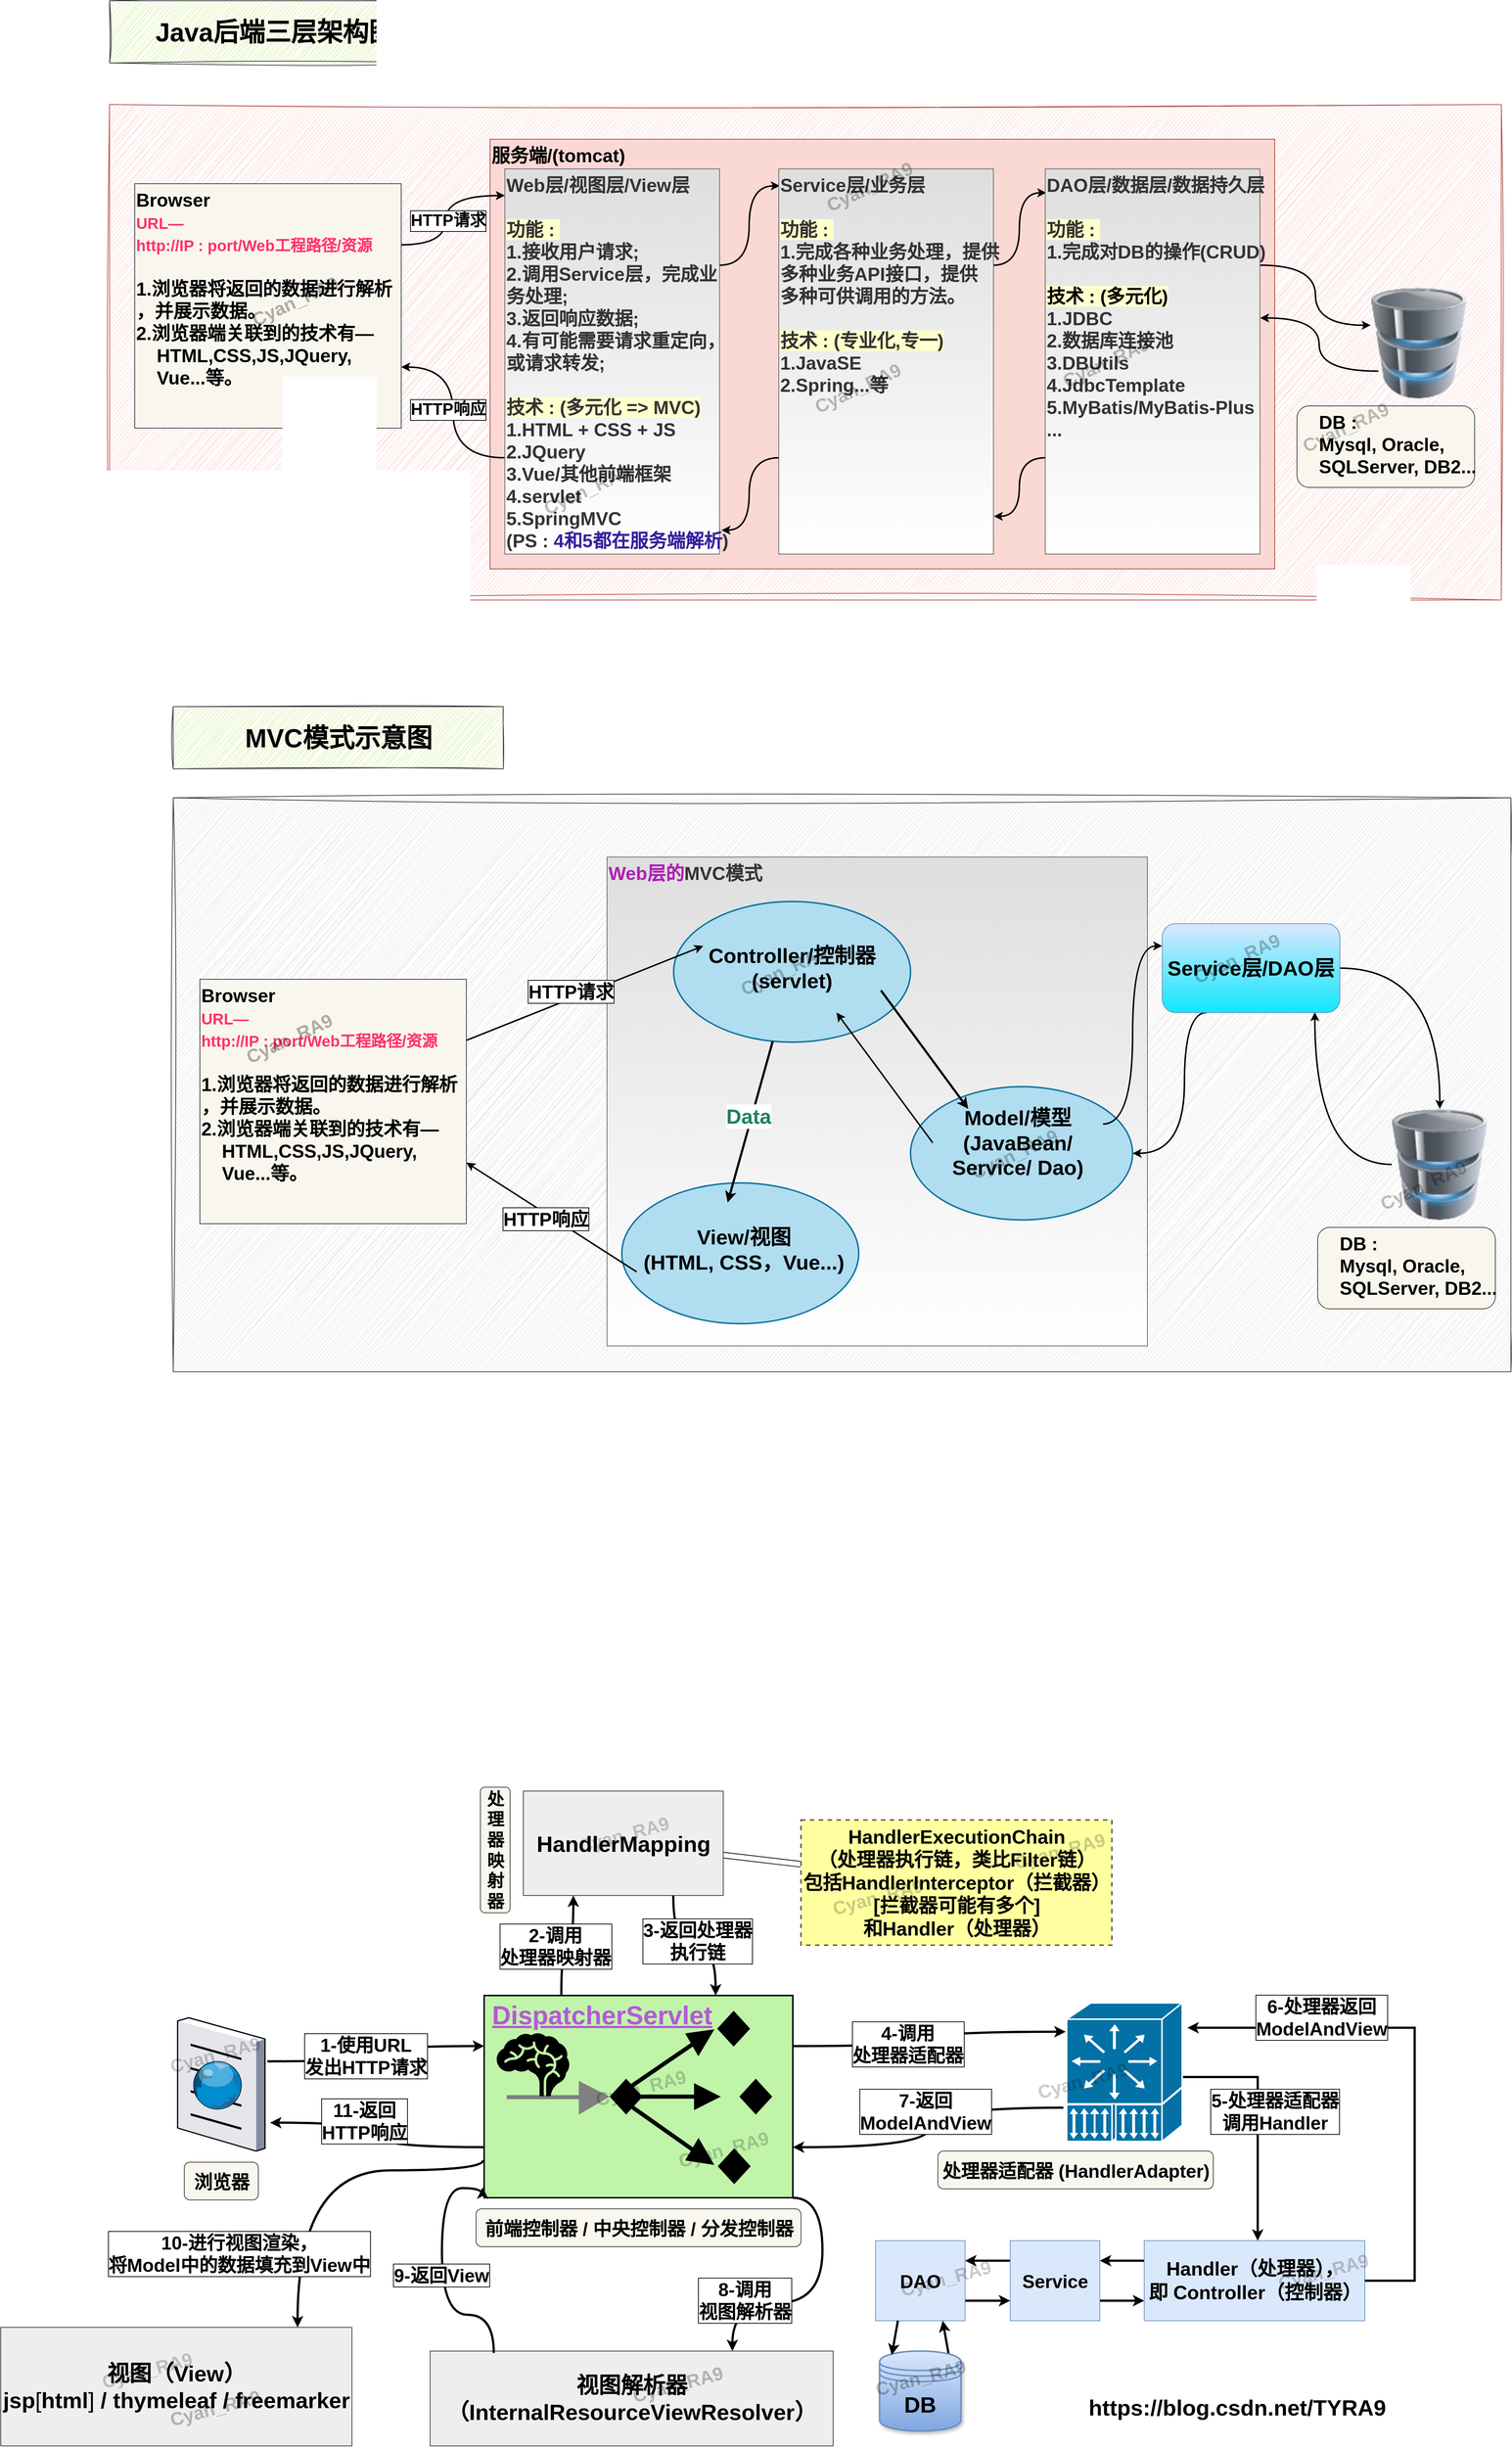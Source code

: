 <mxfile version="28.2.0">
  <diagram name="第 1 页" id="-SzqAPXL_7oRkjiwEb7A">
    <mxGraphModel dx="1966" dy="886" grid="0" gridSize="10" guides="1" tooltips="1" connect="1" arrows="1" fold="1" page="0" pageScale="1" pageWidth="827" pageHeight="1169" math="0" shadow="0">
      <root>
        <mxCell id="0" />
        <mxCell id="1" parent="0" />
        <mxCell id="-EdbTj7FJCB_akA6n4Iw-96" value="" style="text;html=1;fontSize=25;fontStyle=1;verticalAlign=top;align=left;rounded=0;fillColor=#DFDFDF;strokeColor=#36393d;shadow=0;sketch=1;curveFitting=1;jiggle=2;gradientColor=none;" parent="1" vertex="1">
          <mxGeometry x="382" y="1209" width="1807" height="775" as="geometry" />
        </mxCell>
        <mxCell id="-EdbTj7FJCB_akA6n4Iw-89" value="" style="text;html=1;fontSize=25;fontStyle=1;verticalAlign=top;align=left;rounded=0;fillColor=#f8cecc;strokeColor=#b85450;sketch=1;curveFitting=1;jiggle=2;shadow=0;" parent="1" vertex="1">
          <mxGeometry x="296" y="273" width="1880" height="669" as="geometry" />
        </mxCell>
        <mxCell id="-EdbTj7FJCB_akA6n4Iw-1" value="Browser&lt;br style=&quot;font-size: 25px&quot;&gt;&lt;font style=&quot;font-size: 21px&quot;&gt;&lt;font style=&quot;font-size: 21px&quot; color=&quot;#ff306e&quot;&gt;URL—&lt;br&gt;http://IP : port/Web工程路径/资源&lt;/font&gt;&lt;br&gt;&lt;/font&gt;&lt;br style=&quot;font-size: 25px&quot;&gt;1.浏览器将返回的数据进行解析&lt;br style=&quot;font-size: 25px&quot;&gt;，并展示数据。&lt;br style=&quot;font-size: 25px&quot;&gt;2.浏览器端关联到的技术有—&lt;br style=&quot;font-size: 25px&quot;&gt;&amp;nbsp; &amp;nbsp; HTML,CSS,JS,JQuery,&lt;br style=&quot;font-size: 25px&quot;&gt;&amp;nbsp; &amp;nbsp; Vue...等。" style="text;html=1;fontSize=25;fontStyle=1;verticalAlign=top;align=left;rounded=0;fillColor=#f9f7ed;strokeColor=#36393d;" parent="1" vertex="1">
          <mxGeometry x="330" y="380" width="360" height="330" as="geometry" />
        </mxCell>
        <mxCell id="-EdbTj7FJCB_akA6n4Iw-2" value="服务端/(tomcat)&lt;br style=&quot;font-size: 25px;&quot;&gt;&lt;br style=&quot;font-size: 25px;&quot;&gt;" style="text;html=1;fontSize=25;fontStyle=1;verticalAlign=top;align=left;rounded=0;fillColor=#fad9d5;strokeColor=#ae4132;" parent="1" vertex="1">
          <mxGeometry x="810" y="320" width="1060" height="580" as="geometry" />
        </mxCell>
        <mxCell id="-EdbTj7FJCB_akA6n4Iw-3" style="edgeStyle=orthogonalEdgeStyle;curved=1;rounded=0;orthogonalLoop=1;jettySize=auto;html=1;exitX=0;exitY=0.75;exitDx=0;exitDy=0;entryX=1;entryY=0.75;entryDx=0;entryDy=0;fontSize=25;fontStyle=1;align=left;strokeWidth=2;" parent="1" source="-EdbTj7FJCB_akA6n4Iw-6" target="-EdbTj7FJCB_akA6n4Iw-1" edge="1">
          <mxGeometry relative="1" as="geometry" />
        </mxCell>
        <mxCell id="-EdbTj7FJCB_akA6n4Iw-4" value="HTTP响应" style="edgeLabel;html=1;align=left;verticalAlign=middle;resizable=0;points=[];fontSize=22;labelBorderColor=#000000;fontStyle=1" parent="-EdbTj7FJCB_akA6n4Iw-3" vertex="1" connectable="0">
          <mxGeometry x="0.265" y="8" relative="1" as="geometry">
            <mxPoint x="-52" y="30.29" as="offset" />
          </mxGeometry>
        </mxCell>
        <mxCell id="-EdbTj7FJCB_akA6n4Iw-5" style="edgeStyle=orthogonalEdgeStyle;curved=1;rounded=0;orthogonalLoop=1;jettySize=auto;html=1;exitX=1;exitY=0.25;exitDx=0;exitDy=0;entryX=0.005;entryY=0.044;entryDx=0;entryDy=0;entryPerimeter=0;fontSize=25;fontStyle=1;align=left;strokeWidth=2;" parent="1" source="-EdbTj7FJCB_akA6n4Iw-6" target="-EdbTj7FJCB_akA6n4Iw-9" edge="1">
          <mxGeometry relative="1" as="geometry" />
        </mxCell>
        <mxCell id="-EdbTj7FJCB_akA6n4Iw-6" value="Web层/视图层/View层&lt;br style=&quot;font-size: 25px&quot;&gt;&lt;br style=&quot;font-size: 25px&quot;&gt;&lt;span style=&quot;background-color: rgb(255 , 255 , 204) ; font-size: 25px&quot;&gt;功能 :&amp;nbsp;&lt;/span&gt;&lt;br style=&quot;font-size: 25px&quot;&gt;1.接收用户请求;&lt;br style=&quot;font-size: 25px&quot;&gt;2.调用Service层，完成业&lt;br style=&quot;font-size: 25px&quot;&gt;务处理;&lt;br style=&quot;font-size: 25px&quot;&gt;3.返回响应数据;&lt;br style=&quot;font-size: 25px&quot;&gt;4.有可能需要请求重定向，&lt;br style=&quot;font-size: 25px&quot;&gt;或请求转发;&lt;br style=&quot;font-size: 25px&quot;&gt;&lt;br style=&quot;font-size: 25px&quot;&gt;&lt;span style=&quot;background-color: rgb(255 , 255 , 204) ; font-size: 25px&quot;&gt;技术 : (多元化 =&amp;gt; MVC)&lt;/span&gt;&lt;br style=&quot;font-size: 25px&quot;&gt;1.HTML + CSS + JS&lt;br style=&quot;font-size: 25px&quot;&gt;2.JQuery&lt;br style=&quot;font-size: 25px&quot;&gt;3.Vue/其他前端框架&lt;br style=&quot;font-size: 25px&quot;&gt;4.servlet&lt;br style=&quot;font-size: 25px&quot;&gt;5.SpringMVC&lt;br style=&quot;font-size: 25px&quot;&gt;&lt;font style=&quot;font-size: 25px&quot;&gt;(PS : &lt;font color=&quot;#35219c&quot; style=&quot;font-size: 25px&quot;&gt;4和5都在服务端解析&lt;/font&gt;)&lt;/font&gt;" style="text;html=1;fontSize=25;fontStyle=1;verticalAlign=top;align=left;rounded=0;strokeColor=#666666;fontColor=#333333;fillColor=#DEDEDE;gradientColor=#FFFFFF;" parent="1" vertex="1">
          <mxGeometry x="830" y="360" width="290" height="520" as="geometry" />
        </mxCell>
        <mxCell id="-EdbTj7FJCB_akA6n4Iw-7" style="edgeStyle=orthogonalEdgeStyle;curved=1;rounded=0;orthogonalLoop=1;jettySize=auto;html=1;exitX=0;exitY=0.75;exitDx=0;exitDy=0;entryX=1.009;entryY=0.938;entryDx=0;entryDy=0;entryPerimeter=0;fontSize=25;fontStyle=1;align=left;strokeWidth=2;" parent="1" source="-EdbTj7FJCB_akA6n4Iw-9" target="-EdbTj7FJCB_akA6n4Iw-6" edge="1">
          <mxGeometry relative="1" as="geometry" />
        </mxCell>
        <mxCell id="-EdbTj7FJCB_akA6n4Iw-8" style="edgeStyle=orthogonalEdgeStyle;curved=1;rounded=0;orthogonalLoop=1;jettySize=auto;html=1;exitX=1;exitY=0.25;exitDx=0;exitDy=0;entryX=0.005;entryY=0.062;entryDx=0;entryDy=0;entryPerimeter=0;fontSize=25;fontStyle=1;align=left;strokeWidth=2;" parent="1" source="-EdbTj7FJCB_akA6n4Iw-9" target="-EdbTj7FJCB_akA6n4Iw-12" edge="1">
          <mxGeometry relative="1" as="geometry" />
        </mxCell>
        <mxCell id="-EdbTj7FJCB_akA6n4Iw-9" value="Service层/业务层&lt;br style=&quot;font-size: 25px;&quot;&gt;&lt;br style=&quot;font-size: 25px;&quot;&gt;&lt;span style=&quot;background-color: rgb(255, 255, 204); font-size: 25px;&quot;&gt;功能 :&amp;nbsp;&lt;/span&gt;&lt;br style=&quot;font-size: 25px;&quot;&gt;1.完成各种业务处理，提供&lt;br style=&quot;font-size: 25px;&quot;&gt;多种业务API接口，提供&lt;br style=&quot;font-size: 25px;&quot;&gt;多种可供调用的方法。&lt;br style=&quot;font-size: 25px;&quot;&gt;&lt;br style=&quot;font-size: 25px;&quot;&gt;&lt;span style=&quot;background-color: rgb(255, 255, 204); font-size: 25px;&quot;&gt;技术 : (专业化,专一)&lt;/span&gt;&lt;br style=&quot;font-size: 25px;&quot;&gt;1.JavaSE&lt;br style=&quot;font-size: 25px;&quot;&gt;2.Spring...等" style="text;html=1;fontSize=25;fontStyle=1;verticalAlign=top;align=left;rounded=0;strokeColor=#666666;fontColor=#333333;fillColor=#DEDEDE;gradientColor=#FFFFFF;" parent="1" vertex="1">
          <mxGeometry x="1200" y="360" width="290" height="520" as="geometry" />
        </mxCell>
        <mxCell id="-EdbTj7FJCB_akA6n4Iw-10" style="edgeStyle=orthogonalEdgeStyle;curved=1;rounded=0;orthogonalLoop=1;jettySize=auto;html=1;exitX=0;exitY=0.75;exitDx=0;exitDy=0;entryX=1.002;entryY=0.902;entryDx=0;entryDy=0;entryPerimeter=0;fontSize=25;fontStyle=1;align=left;strokeWidth=2;" parent="1" source="-EdbTj7FJCB_akA6n4Iw-12" target="-EdbTj7FJCB_akA6n4Iw-9" edge="1">
          <mxGeometry relative="1" as="geometry" />
        </mxCell>
        <mxCell id="-EdbTj7FJCB_akA6n4Iw-11" style="edgeStyle=orthogonalEdgeStyle;curved=1;rounded=0;orthogonalLoop=1;jettySize=auto;html=1;exitX=1;exitY=0.25;exitDx=0;exitDy=0;entryX=-0.003;entryY=0.341;entryDx=0;entryDy=0;entryPerimeter=0;fontSize=25;fontStyle=1;align=left;strokeWidth=2;" parent="1" source="-EdbTj7FJCB_akA6n4Iw-12" target="-EdbTj7FJCB_akA6n4Iw-16" edge="1">
          <mxGeometry relative="1" as="geometry" />
        </mxCell>
        <mxCell id="-EdbTj7FJCB_akA6n4Iw-12" value="DAO层/数据层/数据持久层&lt;br style=&quot;font-size: 25px;&quot;&gt;&lt;br style=&quot;font-size: 25px;&quot;&gt;&lt;span style=&quot;background-color: rgb(255, 255, 204); font-size: 25px;&quot;&gt;功能 :&amp;nbsp;&lt;/span&gt;&lt;br style=&quot;font-size: 25px;&quot;&gt;1.完成对DB的操作(CRUD)&lt;br style=&quot;font-size: 25px;&quot;&gt;&lt;br style=&quot;font-size: 25px;&quot;&gt;&lt;font color=&quot;#000000&quot; style=&quot;background-color: rgb(255, 255, 204); font-size: 25px;&quot;&gt;技术 : (多元化)&lt;/font&gt;&lt;br style=&quot;font-size: 25px;&quot;&gt;1.JDBC&lt;br style=&quot;font-size: 25px;&quot;&gt;2.数据库连接池&lt;br style=&quot;font-size: 25px;&quot;&gt;3.DBUtils&lt;br style=&quot;font-size: 25px;&quot;&gt;4.JdbcTemplate&lt;br style=&quot;font-size: 25px;&quot;&gt;5.MyBatis/MyBatis-Plus&lt;br style=&quot;font-size: 25px;&quot;&gt;..." style="text;html=1;fontSize=25;fontStyle=1;verticalAlign=top;align=left;rounded=0;strokeColor=#666666;fontColor=#333333;fillColor=#DEDEDE;gradientColor=#FFFFFF;" parent="1" vertex="1">
          <mxGeometry x="1560" y="360" width="290" height="520" as="geometry" />
        </mxCell>
        <mxCell id="-EdbTj7FJCB_akA6n4Iw-13" style="edgeStyle=orthogonalEdgeStyle;rounded=0;orthogonalLoop=1;jettySize=auto;html=1;exitX=1;exitY=0.25;exitDx=0;exitDy=0;curved=1;fontSize=25;fontStyle=1;align=left;strokeWidth=2;" parent="1" source="-EdbTj7FJCB_akA6n4Iw-1" target="-EdbTj7FJCB_akA6n4Iw-6" edge="1">
          <mxGeometry relative="1" as="geometry">
            <Array as="points">
              <mxPoint x="750" y="462" />
              <mxPoint x="750" y="396" />
            </Array>
          </mxGeometry>
        </mxCell>
        <mxCell id="-EdbTj7FJCB_akA6n4Iw-14" value="&lt;span style=&quot;font-size: 22px;&quot;&gt;&lt;font style=&quot;font-size: 22px;&quot;&gt;HTTP请求&lt;/font&gt;&lt;/span&gt;" style="edgeLabel;html=1;align=left;verticalAlign=middle;resizable=0;points=[];labelBorderColor=#000000;fontSize=22;fontStyle=1" parent="-EdbTj7FJCB_akA6n4Iw-13" vertex="1" connectable="0">
          <mxGeometry x="0.065" y="-2" relative="1" as="geometry">
            <mxPoint x="-52" y="17.43" as="offset" />
          </mxGeometry>
        </mxCell>
        <mxCell id="-EdbTj7FJCB_akA6n4Iw-15" style="edgeStyle=orthogonalEdgeStyle;curved=1;rounded=0;orthogonalLoop=1;jettySize=auto;html=1;entryX=1.001;entryY=0.387;entryDx=0;entryDy=0;entryPerimeter=0;fontSize=25;fontStyle=1;align=left;strokeWidth=2;" parent="1" target="-EdbTj7FJCB_akA6n4Iw-12" edge="1">
          <mxGeometry relative="1" as="geometry">
            <mxPoint x="2010" y="633" as="sourcePoint" />
          </mxGeometry>
        </mxCell>
        <mxCell id="-EdbTj7FJCB_akA6n4Iw-16" value="" style="image;html=1;image=img/lib/clip_art/computers/Database_128x128.png;rounded=0;fillColor=#DEDEDE;gradientColor=#FFFFFF;fontSize=25;align=left;fontStyle=1" parent="1" vertex="1">
          <mxGeometry x="2000" y="520" width="130" height="150" as="geometry" />
        </mxCell>
        <mxCell id="-EdbTj7FJCB_akA6n4Iw-17" value="&amp;nbsp; &amp;nbsp; DB :&amp;nbsp;&lt;br style=&quot;font-size: 25px;&quot;&gt;&amp;nbsp; &amp;nbsp; Mysql, Oracle,&amp;nbsp;&lt;br style=&quot;font-size: 25px;&quot;&gt;&amp;nbsp; &amp;nbsp; SQLServer, DB2..." style="text;html=1;fontSize=25;fontStyle=1;verticalAlign=top;align=left;rounded=1;fillColor=#f9f7ed;strokeColor=#36393d;" parent="1" vertex="1">
          <mxGeometry x="1900" y="680" width="240" height="110" as="geometry" />
        </mxCell>
        <mxCell id="-EdbTj7FJCB_akA6n4Iw-55" value="Browser&lt;br style=&quot;font-size: 25px&quot;&gt;&lt;font style=&quot;font-size: 21px&quot;&gt;&lt;font style=&quot;font-size: 21px&quot; color=&quot;#ff306e&quot;&gt;URL—&lt;br&gt;http://IP : port/Web工程路径/资源&lt;/font&gt;&lt;br&gt;&lt;/font&gt;&lt;br style=&quot;font-size: 25px&quot;&gt;1.浏览器将返回的数据进行解析&lt;br style=&quot;font-size: 25px&quot;&gt;，并展示数据。&lt;br style=&quot;font-size: 25px&quot;&gt;2.浏览器端关联到的技术有—&lt;br style=&quot;font-size: 25px&quot;&gt;&amp;nbsp; &amp;nbsp; HTML,CSS,JS,JQuery,&lt;br style=&quot;font-size: 25px&quot;&gt;&amp;nbsp; &amp;nbsp; Vue...等。" style="text;html=1;fontSize=25;fontStyle=1;verticalAlign=top;align=left;rounded=0;fillColor=#f9f7ed;strokeColor=#36393d;" parent="1" vertex="1">
          <mxGeometry x="418" y="1454" width="360" height="330" as="geometry" />
        </mxCell>
        <mxCell id="-EdbTj7FJCB_akA6n4Iw-56" value="&lt;font color=&quot;#ae1eb3&quot;&gt;Web层的&lt;/font&gt;MVC模式" style="text;html=1;fontSize=25;fontStyle=1;verticalAlign=top;align=left;rounded=0;strokeColor=#666666;fontColor=#333333;fillColor=#DEDEDE;gradientColor=#FFFFFF;" parent="1" vertex="1">
          <mxGeometry x="968" y="1289" width="730" height="660" as="geometry" />
        </mxCell>
        <mxCell id="-EdbTj7FJCB_akA6n4Iw-57" style="edgeStyle=orthogonalEdgeStyle;curved=1;rounded=0;orthogonalLoop=1;jettySize=auto;html=1;exitX=0;exitY=0.5;exitDx=0;exitDy=0;entryX=0.859;entryY=0.995;entryDx=0;entryDy=0;strokeWidth=2;fontSize=28;align=left;entryPerimeter=0;" parent="1" source="-EdbTj7FJCB_akA6n4Iw-58" target="-EdbTj7FJCB_akA6n4Iw-70" edge="1">
          <mxGeometry relative="1" as="geometry">
            <mxPoint x="1930.5" y="1509" as="targetPoint" />
          </mxGeometry>
        </mxCell>
        <mxCell id="-EdbTj7FJCB_akA6n4Iw-58" value="" style="image;html=1;image=img/lib/clip_art/computers/Database_128x128.png;rounded=0;fillColor=#DEDEDE;gradientColor=#FFFFFF;fontSize=25;align=left;fontStyle=1" parent="1" vertex="1">
          <mxGeometry x="2028" y="1629" width="130" height="150" as="geometry" />
        </mxCell>
        <mxCell id="-EdbTj7FJCB_akA6n4Iw-59" value="&amp;nbsp; &amp;nbsp; DB :&amp;nbsp;&lt;br style=&quot;font-size: 25px;&quot;&gt;&amp;nbsp; &amp;nbsp; Mysql, Oracle,&amp;nbsp;&lt;br style=&quot;font-size: 25px;&quot;&gt;&amp;nbsp; &amp;nbsp; SQLServer, DB2..." style="text;html=1;fontSize=25;fontStyle=1;verticalAlign=top;align=left;rounded=1;fillColor=#f9f7ed;strokeColor=#36393d;" parent="1" vertex="1">
          <mxGeometry x="1928" y="1789" width="240" height="110" as="geometry" />
        </mxCell>
        <mxCell id="-EdbTj7FJCB_akA6n4Iw-60" value="" style="group" parent="1" vertex="1" connectable="0">
          <mxGeometry x="1058" y="1349" width="320" height="190" as="geometry" />
        </mxCell>
        <mxCell id="-EdbTj7FJCB_akA6n4Iw-61" value="" style="ellipse;whiteSpace=wrap;html=1;rounded=1;strokeWidth=2;fillColor=#b1ddf0;fontSize=22;align=left;strokeColor=#10739e;" parent="-EdbTj7FJCB_akA6n4Iw-60" vertex="1">
          <mxGeometry width="320" height="190" as="geometry" />
        </mxCell>
        <mxCell id="-EdbTj7FJCB_akA6n4Iw-62" value="Controller/控制器(servlet)" style="text;strokeColor=none;fillColor=none;html=1;fontSize=28;fontStyle=1;verticalAlign=middle;align=center;rounded=1;whiteSpace=wrap;" parent="-EdbTj7FJCB_akA6n4Iw-60" vertex="1">
          <mxGeometry x="40" y="30" width="240" height="120" as="geometry" />
        </mxCell>
        <mxCell id="-EdbTj7FJCB_akA6n4Iw-90" value="Cyan_RA9" style="text;strokeColor=none;fillColor=none;html=1;fontSize=25;fontStyle=1;verticalAlign=middle;align=center;textOpacity=25;rotation=-25;" parent="-EdbTj7FJCB_akA6n4Iw-60" vertex="1">
          <mxGeometry x="74.996" y="71.999" width="147" height="40" as="geometry" />
        </mxCell>
        <mxCell id="-EdbTj7FJCB_akA6n4Iw-63" value="" style="group" parent="1" vertex="1" connectable="0">
          <mxGeometry x="1378" y="1599" width="320" height="220" as="geometry" />
        </mxCell>
        <mxCell id="-EdbTj7FJCB_akA6n4Iw-64" value="" style="ellipse;whiteSpace=wrap;html=1;rounded=1;strokeWidth=2;fillColor=#b1ddf0;fontSize=22;align=left;strokeColor=#10739e;" parent="-EdbTj7FJCB_akA6n4Iw-63" vertex="1">
          <mxGeometry width="300" height="180" as="geometry" />
        </mxCell>
        <mxCell id="-EdbTj7FJCB_akA6n4Iw-65" value="Model/模型&lt;br&gt;(JavaBean&lt;span style=&quot;background-color: transparent; color: light-dark(rgb(0, 0, 0), rgb(255, 255, 255));&quot;&gt;/&lt;/span&gt;&lt;div&gt;&lt;span style=&quot;background-color: transparent; color: light-dark(rgb(0, 0, 0), rgb(255, 255, 255));&quot;&gt;Service/ Dao)&lt;/span&gt;&lt;/div&gt;" style="text;strokeColor=none;fillColor=none;html=1;fontSize=28;fontStyle=1;verticalAlign=middle;align=center;rounded=1;whiteSpace=wrap;" parent="-EdbTj7FJCB_akA6n4Iw-63" vertex="1">
          <mxGeometry x="30" y="25.26" width="230" height="101.05" as="geometry" />
        </mxCell>
        <mxCell id="-EdbTj7FJCB_akA6n4Iw-91" value="Cyan_RA9" style="text;strokeColor=none;fillColor=none;html=1;fontSize=25;fontStyle=1;verticalAlign=middle;align=center;textOpacity=25;rotation=-25;" parent="-EdbTj7FJCB_akA6n4Iw-63" vertex="1">
          <mxGeometry x="66.996" y="69.999" width="147" height="40" as="geometry" />
        </mxCell>
        <mxCell id="-EdbTj7FJCB_akA6n4Iw-66" style="rounded=0;orthogonalLoop=1;jettySize=auto;html=1;exitX=1;exitY=0.75;exitDx=0;exitDy=0;entryX=0.208;entryY=0.047;entryDx=0;entryDy=0;entryPerimeter=0;strokeWidth=3;fontSize=28;align=left;" parent="1" source="-EdbTj7FJCB_akA6n4Iw-62" target="-EdbTj7FJCB_akA6n4Iw-65" edge="1">
          <mxGeometry relative="1" as="geometry" />
        </mxCell>
        <mxCell id="-EdbTj7FJCB_akA6n4Iw-67" style="rounded=0;orthogonalLoop=1;jettySize=auto;html=1;exitX=0;exitY=0.5;exitDx=0;exitDy=0;entryX=0.75;entryY=1;entryDx=0;entryDy=0;strokeWidth=2;fontSize=28;align=left;" parent="1" source="-EdbTj7FJCB_akA6n4Iw-65" target="-EdbTj7FJCB_akA6n4Iw-62" edge="1">
          <mxGeometry relative="1" as="geometry" />
        </mxCell>
        <mxCell id="-EdbTj7FJCB_akA6n4Iw-68" style="edgeStyle=orthogonalEdgeStyle;curved=1;rounded=0;orthogonalLoop=1;jettySize=auto;html=1;entryX=0.5;entryY=0;entryDx=0;entryDy=0;strokeWidth=2;fontSize=28;align=left;" parent="1" source="-EdbTj7FJCB_akA6n4Iw-70" target="-EdbTj7FJCB_akA6n4Iw-58" edge="1">
          <mxGeometry relative="1" as="geometry">
            <mxPoint x="1988" y="1474" as="sourcePoint" />
          </mxGeometry>
        </mxCell>
        <mxCell id="-EdbTj7FJCB_akA6n4Iw-69" style="edgeStyle=orthogonalEdgeStyle;curved=1;rounded=0;orthogonalLoop=1;jettySize=auto;html=1;exitX=0.25;exitY=1;exitDx=0;exitDy=0;entryX=1;entryY=0.5;entryDx=0;entryDy=0;strokeWidth=2;fontSize=28;align=left;" parent="1" source="-EdbTj7FJCB_akA6n4Iw-70" target="-EdbTj7FJCB_akA6n4Iw-64" edge="1">
          <mxGeometry relative="1" as="geometry">
            <Array as="points">
              <mxPoint x="1748" y="1499" />
              <mxPoint x="1748" y="1689" />
            </Array>
          </mxGeometry>
        </mxCell>
        <mxCell id="-EdbTj7FJCB_akA6n4Iw-70" value="Service层/DAO层" style="text;strokeColor=#6c8ebf;fillColor=#dae8fc;html=1;fontSize=28;fontStyle=1;verticalAlign=middle;align=center;rounded=1;whiteSpace=wrap;gradientColor=#0FE7FF;" parent="1" vertex="1">
          <mxGeometry x="1718" y="1379" width="240" height="120" as="geometry" />
        </mxCell>
        <mxCell id="-EdbTj7FJCB_akA6n4Iw-71" style="edgeStyle=orthogonalEdgeStyle;curved=1;rounded=0;orthogonalLoop=1;jettySize=auto;html=1;exitX=1;exitY=0.25;exitDx=0;exitDy=0;entryX=0;entryY=0.25;entryDx=0;entryDy=0;strokeWidth=2;fontSize=28;align=left;" parent="1" source="-EdbTj7FJCB_akA6n4Iw-65" target="-EdbTj7FJCB_akA6n4Iw-70" edge="1">
          <mxGeometry relative="1" as="geometry" />
        </mxCell>
        <mxCell id="-EdbTj7FJCB_akA6n4Iw-72" style="rounded=0;orthogonalLoop=1;jettySize=auto;html=1;exitX=1;exitY=0.25;exitDx=0;exitDy=0;fontSize=25;fontStyle=1;align=left;strokeWidth=2;entryX=0;entryY=0.25;entryDx=0;entryDy=0;" parent="1" source="-EdbTj7FJCB_akA6n4Iw-55" target="-EdbTj7FJCB_akA6n4Iw-62" edge="1">
          <mxGeometry relative="1" as="geometry">
            <mxPoint x="978" y="1519" as="targetPoint" />
          </mxGeometry>
        </mxCell>
        <mxCell id="-EdbTj7FJCB_akA6n4Iw-73" value="&lt;span style=&quot;font-size: 25px;&quot;&gt;&lt;font style=&quot;font-size: 25px;&quot;&gt;HTTP请求&lt;/font&gt;&lt;/span&gt;" style="edgeLabel;html=1;align=left;verticalAlign=middle;resizable=0;points=[];labelBorderColor=#000000;fontSize=25;fontStyle=1" parent="-EdbTj7FJCB_akA6n4Iw-72" vertex="1" connectable="0">
          <mxGeometry x="0.065" y="-2" relative="1" as="geometry">
            <mxPoint x="-90.61" y="-0.53" as="offset" />
          </mxGeometry>
        </mxCell>
        <mxCell id="-EdbTj7FJCB_akA6n4Iw-74" value="" style="group" parent="1" vertex="1" connectable="0">
          <mxGeometry x="988" y="1729" width="320" height="190" as="geometry" />
        </mxCell>
        <mxCell id="-EdbTj7FJCB_akA6n4Iw-75" value="" style="ellipse;whiteSpace=wrap;html=1;rounded=1;strokeWidth=2;fillColor=#b1ddf0;fontSize=22;align=left;strokeColor=#10739e;" parent="-EdbTj7FJCB_akA6n4Iw-74" vertex="1">
          <mxGeometry width="320" height="190" as="geometry" />
        </mxCell>
        <mxCell id="-EdbTj7FJCB_akA6n4Iw-76" value="View/视图&lt;br&gt;(HTML, CSS，Vue...)" style="text;strokeColor=none;fillColor=none;html=1;fontSize=28;fontStyle=1;verticalAlign=middle;align=center;rounded=1;whiteSpace=wrap;" parent="-EdbTj7FJCB_akA6n4Iw-74" vertex="1">
          <mxGeometry x="20" y="30" width="290" height="120" as="geometry" />
        </mxCell>
        <mxCell id="-EdbTj7FJCB_akA6n4Iw-77" style="rounded=0;orthogonalLoop=1;jettySize=auto;html=1;entryX=0.424;entryY=-0.029;entryDx=0;entryDy=0;entryPerimeter=0;strokeWidth=3;fontSize=28;align=left;" parent="1" source="-EdbTj7FJCB_akA6n4Iw-61" target="-EdbTj7FJCB_akA6n4Iw-76" edge="1">
          <mxGeometry relative="1" as="geometry" />
        </mxCell>
        <mxCell id="-EdbTj7FJCB_akA6n4Iw-78" value="&lt;b&gt;&lt;font color=&quot;#1f8066&quot;&gt;Data&lt;/font&gt;&lt;/b&gt;" style="edgeLabel;html=1;align=center;verticalAlign=middle;resizable=0;points=[];fontSize=28;" parent="-EdbTj7FJCB_akA6n4Iw-77" vertex="1" connectable="0">
          <mxGeometry x="-0.362" y="-24" relative="1" as="geometry">
            <mxPoint x="9.26" y="37.79" as="offset" />
          </mxGeometry>
        </mxCell>
        <mxCell id="-EdbTj7FJCB_akA6n4Iw-79" style="rounded=0;orthogonalLoop=1;jettySize=auto;html=1;exitX=0;exitY=0.75;exitDx=0;exitDy=0;entryX=1;entryY=0.75;entryDx=0;entryDy=0;fontSize=25;fontStyle=1;align=left;strokeWidth=2;" parent="1" source="-EdbTj7FJCB_akA6n4Iw-76" target="-EdbTj7FJCB_akA6n4Iw-55" edge="1">
          <mxGeometry relative="1" as="geometry" />
        </mxCell>
        <mxCell id="-EdbTj7FJCB_akA6n4Iw-80" value="HTTP响应" style="edgeLabel;html=1;align=left;verticalAlign=middle;resizable=0;points=[];fontSize=25;labelBorderColor=#000000;fontStyle=1" parent="-EdbTj7FJCB_akA6n4Iw-79" vertex="1" connectable="0">
          <mxGeometry x="0.265" y="8" relative="1" as="geometry">
            <mxPoint x="-32.76" y="14.48" as="offset" />
          </mxGeometry>
        </mxCell>
        <mxCell id="-EdbTj7FJCB_akA6n4Iw-81" value="Cyan_RA9" style="text;strokeColor=none;fillColor=none;html=1;fontSize=25;fontStyle=1;verticalAlign=middle;align=center;textOpacity=30;rotation=-25;" parent="1" vertex="1">
          <mxGeometry x="472" y="518" width="147" height="40" as="geometry" />
        </mxCell>
        <mxCell id="-EdbTj7FJCB_akA6n4Iw-84" value="Cyan_RA9" style="text;strokeColor=none;fillColor=none;html=1;fontSize=25;fontStyle=1;verticalAlign=middle;align=center;textOpacity=25;rotation=-25;" parent="1" vertex="1">
          <mxGeometry x="1232.996" y="634.999" width="147" height="40" as="geometry" />
        </mxCell>
        <mxCell id="-EdbTj7FJCB_akA6n4Iw-85" value="Cyan_RA9" style="text;strokeColor=none;fillColor=none;html=1;fontSize=25;fontStyle=1;verticalAlign=middle;align=center;textOpacity=25;rotation=-25;" parent="1" vertex="1">
          <mxGeometry x="1567.996" y="599.999" width="147" height="40" as="geometry" />
        </mxCell>
        <mxCell id="-EdbTj7FJCB_akA6n4Iw-86" value="Cyan_RA9" style="text;strokeColor=none;fillColor=none;html=1;fontSize=25;fontStyle=1;verticalAlign=middle;align=center;textOpacity=25;rotation=-25;" parent="1" vertex="1">
          <mxGeometry x="1891.996" y="687.999" width="147" height="40" as="geometry" />
        </mxCell>
        <mxCell id="-EdbTj7FJCB_akA6n4Iw-87" value="Cyan_RA9" style="text;strokeColor=none;fillColor=none;html=1;fontSize=25;fontStyle=1;verticalAlign=middle;align=center;textOpacity=25;rotation=-25;" parent="1" vertex="1">
          <mxGeometry x="866.996" y="771.999" width="147" height="40" as="geometry" />
        </mxCell>
        <mxCell id="-EdbTj7FJCB_akA6n4Iw-88" value="Cyan_RA9" style="text;strokeColor=none;fillColor=none;html=1;fontSize=25;fontStyle=1;verticalAlign=middle;align=center;textOpacity=25;rotation=-25;" parent="1" vertex="1">
          <mxGeometry x="1248.996" y="362.999" width="147" height="40" as="geometry" />
        </mxCell>
        <mxCell id="-EdbTj7FJCB_akA6n4Iw-92" value="Cyan_RA9" style="text;strokeColor=none;fillColor=none;html=1;fontSize=25;fontStyle=1;verticalAlign=middle;align=center;textOpacity=25;rotation=-25;" parent="1" vertex="1">
          <mxGeometry x="1744.996" y="1404.999" width="147" height="40" as="geometry" />
        </mxCell>
        <mxCell id="-EdbTj7FJCB_akA6n4Iw-93" value="Cyan_RA9" style="text;strokeColor=none;fillColor=none;html=1;fontSize=25;fontStyle=1;verticalAlign=middle;align=center;textOpacity=25;rotation=-25;" parent="1" vertex="1">
          <mxGeometry x="1996.996" y="1710.999" width="147" height="40" as="geometry" />
        </mxCell>
        <mxCell id="-EdbTj7FJCB_akA6n4Iw-95" value="Cyan_RA9" style="text;strokeColor=none;fillColor=none;html=1;fontSize=25;fontStyle=1;verticalAlign=middle;align=center;textOpacity=30;rotation=-25;" parent="1" vertex="1">
          <mxGeometry x="464.996" y="1512.999" width="147" height="40" as="geometry" />
        </mxCell>
        <mxCell id="v9iiZSDOCLwyM3xsL_51-1" value="Java后端三层架构图" style="text;html=1;fontSize=35;fontStyle=1;verticalAlign=middle;align=center;rounded=0;fillColor=#cdeb8b;strokeColor=#36393d;sketch=1;curveFitting=1;jiggle=2;" vertex="1" parent="1">
          <mxGeometry x="296" y="133" width="446" height="84" as="geometry" />
        </mxCell>
        <mxCell id="v9iiZSDOCLwyM3xsL_51-3" value="MVC模式示意图" style="text;html=1;fontSize=35;fontStyle=1;verticalAlign=middle;align=center;rounded=0;fillColor=#cdeb8b;strokeColor=#36393d;sketch=1;curveFitting=1;jiggle=2;" vertex="1" parent="1">
          <mxGeometry x="382" y="1086" width="446" height="84" as="geometry" />
        </mxCell>
        <mxCell id="v9iiZSDOCLwyM3xsL_51-5" value="" style="verticalLabelPosition=bottom;sketch=0;aspect=fixed;html=1;verticalAlign=top;strokeColor=none;align=center;outlineConnect=0;shape=mxgraph.citrix.browser;strokeWidth=4;" vertex="1" parent="1">
          <mxGeometry x="388" y="2856" width="117.93" height="180" as="geometry" />
        </mxCell>
        <mxCell id="v9iiZSDOCLwyM3xsL_51-6" value="浏览器" style="text;html=1;fontSize=25;fontStyle=1;verticalAlign=middle;align=center;rounded=1;fillColor=#f9f7ed;strokeColor=#36393d;" vertex="1" parent="1">
          <mxGeometry x="396.96" y="3051" width="100" height="51" as="geometry" />
        </mxCell>
        <mxCell id="v9iiZSDOCLwyM3xsL_51-22" style="edgeStyle=orthogonalEdgeStyle;rounded=0;orthogonalLoop=1;jettySize=auto;html=1;exitX=0.25;exitY=0;exitDx=0;exitDy=0;exitPerimeter=0;entryX=0.25;entryY=1;entryDx=0;entryDy=0;curved=1;strokeWidth=3;" edge="1" parent="1" source="v9iiZSDOCLwyM3xsL_51-7" target="v9iiZSDOCLwyM3xsL_51-19">
          <mxGeometry relative="1" as="geometry" />
        </mxCell>
        <mxCell id="v9iiZSDOCLwyM3xsL_51-79" style="edgeStyle=orthogonalEdgeStyle;rounded=0;orthogonalLoop=1;jettySize=auto;html=1;strokeWidth=3;curved=1;" edge="1" parent="1" target="v9iiZSDOCLwyM3xsL_51-78">
          <mxGeometry relative="1" as="geometry">
            <mxPoint x="801" y="3048" as="sourcePoint" />
            <Array as="points">
              <mxPoint x="550" y="3062" />
            </Array>
          </mxGeometry>
        </mxCell>
        <mxCell id="v9iiZSDOCLwyM3xsL_51-7" value="" style="fillColor=#c0f5a9;dashed=0;outlineConnect=0;strokeWidth=2;html=1;align=center;fontSize=8;verticalLabelPosition=bottom;verticalAlign=top;shape=mxgraph.eip.message_dispatcher;" vertex="1" parent="1">
          <mxGeometry x="802" y="2826" width="417" height="273" as="geometry" />
        </mxCell>
        <mxCell id="v9iiZSDOCLwyM3xsL_51-8" value="前端控制器 / 中央控制器 / 分发控制器" style="text;html=1;fontSize=25;fontStyle=1;verticalAlign=middle;align=center;rounded=1;fillColor=#f9f7ed;strokeColor=#36393d;" vertex="1" parent="1">
          <mxGeometry x="791" y="3114" width="439" height="51" as="geometry" />
        </mxCell>
        <mxCell id="v9iiZSDOCLwyM3xsL_51-9" value="DispatcherServlet" style="text;strokeColor=none;fillColor=none;html=1;fontSize=35;fontStyle=5;verticalAlign=middle;align=center;fontColor=#B658D9;shadow=1;" vertex="1" parent="1">
          <mxGeometry x="811" y="2832" width="299" height="39" as="geometry" />
        </mxCell>
        <mxCell id="v9iiZSDOCLwyM3xsL_51-10" style="edgeStyle=orthogonalEdgeStyle;rounded=0;orthogonalLoop=1;jettySize=auto;html=1;entryX=0;entryY=0.25;entryDx=0;entryDy=0;entryPerimeter=0;exitX=1.028;exitY=0.327;exitDx=0;exitDy=0;exitPerimeter=0;curved=1;strokeWidth=3;" edge="1" parent="1" source="v9iiZSDOCLwyM3xsL_51-5" target="v9iiZSDOCLwyM3xsL_51-7">
          <mxGeometry relative="1" as="geometry" />
        </mxCell>
        <mxCell id="v9iiZSDOCLwyM3xsL_51-12" value="1-使用URL&lt;div&gt;发出HTTP请求&lt;/div&gt;" style="edgeLabel;html=1;align=center;verticalAlign=middle;resizable=0;points=[];fontSize=25;labelBorderColor=default;fontStyle=1" vertex="1" connectable="0" parent="v9iiZSDOCLwyM3xsL_51-10">
          <mxGeometry x="-0.319" y="5" relative="1" as="geometry">
            <mxPoint x="26" y="-3" as="offset" />
          </mxGeometry>
        </mxCell>
        <mxCell id="v9iiZSDOCLwyM3xsL_51-14" value="Cyan_RA9" style="text;strokeColor=none;fillColor=none;html=1;fontSize=25;fontStyle=1;verticalAlign=middle;align=center;rounded=0;shadow=1;sketch=0;rotation=-15;textOpacity=20;" vertex="1" parent="1">
          <mxGeometry x="363" y="2887" width="150.36" height="35.09" as="geometry" />
        </mxCell>
        <mxCell id="v9iiZSDOCLwyM3xsL_51-16" value="Cyan_RA9" style="text;strokeColor=none;fillColor=none;html=1;fontSize=25;fontStyle=1;verticalAlign=middle;align=center;rounded=0;shadow=1;sketch=0;rotation=-15;textOpacity=20;" vertex="1" parent="1">
          <mxGeometry x="937.999" y="2932.0" width="150.36" height="35.09" as="geometry" />
        </mxCell>
        <mxCell id="v9iiZSDOCLwyM3xsL_51-17" value="Cyan_RA9" style="text;strokeColor=none;fillColor=none;html=1;fontSize=25;fontStyle=1;verticalAlign=middle;align=center;rounded=0;shadow=1;sketch=0;rotation=-15;textOpacity=20;" vertex="1" parent="1">
          <mxGeometry x="1049.639" y="3015.91" width="150.36" height="35.09" as="geometry" />
        </mxCell>
        <mxCell id="v9iiZSDOCLwyM3xsL_51-31" style="rounded=0;orthogonalLoop=1;jettySize=auto;html=1;shape=link;endArrow=none;endFill=0;strokeWidth=1;width=7.647;" edge="1" parent="1" source="v9iiZSDOCLwyM3xsL_51-19" target="v9iiZSDOCLwyM3xsL_51-28">
          <mxGeometry relative="1" as="geometry" />
        </mxCell>
        <mxCell id="v9iiZSDOCLwyM3xsL_51-19" value="HandlerMapping" style="text;html=1;fontSize=30;fontStyle=1;verticalAlign=middle;align=center;rounded=0;fillColor=#eeeeee;strokeColor=#36393d;" vertex="1" parent="1">
          <mxGeometry x="855" y="2550" width="270" height="141" as="geometry" />
        </mxCell>
        <mxCell id="v9iiZSDOCLwyM3xsL_51-21" value="" style="shape=mxgraph.signs.healthcare.brain;html=1;pointerEvents=1;fillColor=#000000;strokeColor=none;verticalLabelPosition=bottom;verticalAlign=top;align=center;" vertex="1" parent="1">
          <mxGeometry x="819" y="2877" width="98" height="85" as="geometry" />
        </mxCell>
        <mxCell id="v9iiZSDOCLwyM3xsL_51-23" value="2-调用&lt;div&gt;处理器映射器&lt;/div&gt;" style="edgeLabel;html=1;align=center;verticalAlign=middle;resizable=0;points=[];fontSize=25;labelBorderColor=default;fontStyle=1" vertex="1" connectable="0" parent="1">
          <mxGeometry x="908" y="2765" as="geometry">
            <mxPoint x="-10" y="-6" as="offset" />
          </mxGeometry>
        </mxCell>
        <mxCell id="v9iiZSDOCLwyM3xsL_51-24" value="处&lt;div&gt;理&lt;/div&gt;&lt;div&gt;器&lt;/div&gt;&lt;div&gt;映&lt;/div&gt;&lt;div&gt;射&lt;/div&gt;&lt;div&gt;器&lt;/div&gt;" style="text;html=1;fontSize=23;fontStyle=1;verticalAlign=middle;align=center;rounded=1;fillColor=#f9f7ed;strokeColor=#36393d;" vertex="1" parent="1">
          <mxGeometry x="797" y="2544.8" width="40" height="169.5" as="geometry" />
        </mxCell>
        <mxCell id="v9iiZSDOCLwyM3xsL_51-25" value="Cyan_RA9" style="text;strokeColor=none;fillColor=none;html=1;fontSize=25;fontStyle=1;verticalAlign=middle;align=center;rounded=0;shadow=1;sketch=0;rotation=-15;textOpacity=20;" vertex="1" parent="1">
          <mxGeometry x="914.819" y="2590.0" width="150.36" height="35.09" as="geometry" />
        </mxCell>
        <mxCell id="v9iiZSDOCLwyM3xsL_51-26" style="edgeStyle=orthogonalEdgeStyle;rounded=0;orthogonalLoop=1;jettySize=auto;html=1;exitX=0.75;exitY=1;exitDx=0;exitDy=0;entryX=0.75;entryY=0;entryDx=0;entryDy=0;entryPerimeter=0;curved=1;strokeWidth=3;" edge="1" parent="1" source="v9iiZSDOCLwyM3xsL_51-19" target="v9iiZSDOCLwyM3xsL_51-7">
          <mxGeometry relative="1" as="geometry" />
        </mxCell>
        <mxCell id="v9iiZSDOCLwyM3xsL_51-27" value="3-返回&lt;span style=&quot;background-color: light-dark(#ffffff, var(--ge-dark-color, #121212)); color: light-dark(rgb(0, 0, 0), rgb(255, 255, 255));&quot;&gt;处理器&lt;/span&gt;&lt;div&gt;&lt;span style=&quot;background-color: light-dark(#ffffff, var(--ge-dark-color, #121212)); color: light-dark(rgb(0, 0, 0), rgb(255, 255, 255));&quot;&gt;执行链&lt;/span&gt;&lt;/div&gt;" style="edgeLabel;html=1;align=center;verticalAlign=middle;resizable=0;points=[];fontSize=25;labelBorderColor=default;fontStyle=1" vertex="1" connectable="0" parent="1">
          <mxGeometry x="1100" y="2758" as="geometry">
            <mxPoint x="-10" y="-6" as="offset" />
          </mxGeometry>
        </mxCell>
        <mxCell id="v9iiZSDOCLwyM3xsL_51-28" value="HandlerExecutionChain&lt;div&gt;（处理器执行链，类比Filter链）&lt;/div&gt;&lt;div&gt;包括HandlerInterceptor（拦截器）&lt;/div&gt;&lt;div&gt;[拦截器可能有多个]&lt;/div&gt;&lt;div&gt;和Handler（处理器）&lt;/div&gt;" style="text;html=1;fontSize=26;fontStyle=1;verticalAlign=middle;align=center;rounded=0;fillColor=#ffff88;strokeColor=#36393d;opacity=80;dashed=1;strokeWidth=2;" vertex="1" parent="1">
          <mxGeometry x="1230" y="2589" width="420" height="169" as="geometry" />
        </mxCell>
        <mxCell id="v9iiZSDOCLwyM3xsL_51-33" value="Cyan_RA9" style="text;strokeColor=none;fillColor=none;html=1;fontSize=25;fontStyle=1;verticalAlign=middle;align=center;rounded=0;shadow=1;sketch=0;rotation=-15;textOpacity=20;" vertex="1" parent="1">
          <mxGeometry x="1503.999" y="2612.0" width="150.36" height="35.09" as="geometry" />
        </mxCell>
        <mxCell id="v9iiZSDOCLwyM3xsL_51-34" value="Cyan_RA9" style="text;strokeColor=none;fillColor=none;html=1;fontSize=25;fontStyle=1;verticalAlign=middle;align=center;rounded=0;shadow=1;sketch=0;rotation=-15;textOpacity=20;" vertex="1" parent="1">
          <mxGeometry x="1257.819" y="2674.0" width="150.36" height="35.09" as="geometry" />
        </mxCell>
        <mxCell id="v9iiZSDOCLwyM3xsL_51-44" style="edgeStyle=orthogonalEdgeStyle;rounded=0;orthogonalLoop=1;jettySize=auto;html=1;strokeWidth=3;" edge="1" parent="1" source="v9iiZSDOCLwyM3xsL_51-37" target="v9iiZSDOCLwyM3xsL_51-45">
          <mxGeometry relative="1" as="geometry">
            <mxPoint x="1710.556" y="3236.353" as="targetPoint" />
            <mxPoint x="1834" y="2902" as="sourcePoint" />
            <Array as="points">
              <mxPoint x="1847" y="2936" />
            </Array>
          </mxGeometry>
        </mxCell>
        <mxCell id="v9iiZSDOCLwyM3xsL_51-37" value="" style="shape=mxgraph.cisco.computers_and_peripherals.pc_adapter_card;html=1;pointerEvents=1;dashed=0;fillColor=#0371A5;strokeColor=#ffffff;strokeWidth=2;verticalLabelPosition=bottom;verticalAlign=top;align=center;outlineConnect=0;" vertex="1" parent="1">
          <mxGeometry x="1589" y="2836" width="156" height="187" as="geometry" />
        </mxCell>
        <mxCell id="v9iiZSDOCLwyM3xsL_51-38" style="edgeStyle=orthogonalEdgeStyle;rounded=0;orthogonalLoop=1;jettySize=auto;html=1;exitX=1;exitY=0.25;exitDx=0;exitDy=0;exitPerimeter=0;entryX=-0.009;entryY=0.208;entryDx=0;entryDy=0;entryPerimeter=0;curved=1;strokeWidth=3;" edge="1" parent="1" source="v9iiZSDOCLwyM3xsL_51-7" target="v9iiZSDOCLwyM3xsL_51-37">
          <mxGeometry relative="1" as="geometry" />
        </mxCell>
        <mxCell id="v9iiZSDOCLwyM3xsL_51-40" value="处理器适配器 (HandlerAdapter)" style="text;html=1;fontSize=25;fontStyle=1;verticalAlign=middle;align=center;rounded=1;fillColor=#f9f7ed;strokeColor=#36393d;" vertex="1" parent="1">
          <mxGeometry x="1415" y="3036" width="372" height="51" as="geometry" />
        </mxCell>
        <mxCell id="v9iiZSDOCLwyM3xsL_51-42" value="4-调用&lt;div&gt;处理器适配器&lt;/div&gt;" style="edgeLabel;html=1;align=center;verticalAlign=middle;resizable=0;points=[];fontSize=25;labelBorderColor=default;fontStyle=1" vertex="1" connectable="0" parent="1">
          <mxGeometry x="1384" y="2897" as="geometry">
            <mxPoint x="-10" y="-6" as="offset" />
          </mxGeometry>
        </mxCell>
        <mxCell id="v9iiZSDOCLwyM3xsL_51-43" value="Cyan_RA9" style="text;strokeColor=none;fillColor=none;html=1;fontSize=25;fontStyle=1;verticalAlign=middle;align=center;rounded=0;shadow=1;sketch=0;rotation=-15;textOpacity=20;" vertex="1" parent="1">
          <mxGeometry x="1534.999" y="2922.09" width="150.36" height="35.09" as="geometry" />
        </mxCell>
        <mxCell id="v9iiZSDOCLwyM3xsL_51-51" style="edgeStyle=orthogonalEdgeStyle;rounded=0;orthogonalLoop=1;jettySize=auto;html=1;exitX=0;exitY=0.25;exitDx=0;exitDy=0;entryX=1;entryY=0.25;entryDx=0;entryDy=0;strokeWidth=3;" edge="1" parent="1" source="v9iiZSDOCLwyM3xsL_51-45" target="v9iiZSDOCLwyM3xsL_51-46">
          <mxGeometry relative="1" as="geometry" />
        </mxCell>
        <mxCell id="v9iiZSDOCLwyM3xsL_51-45" value="Handler（处理器），&lt;div&gt;即 Controller（控制器）&lt;/div&gt;" style="text;html=1;fontSize=26;fontStyle=1;verticalAlign=middle;align=center;rounded=0;fillColor=#dae8fc;strokeColor=#6c8ebf;" vertex="1" parent="1">
          <mxGeometry x="1693.68" y="3157" width="298" height="108" as="geometry" />
        </mxCell>
        <mxCell id="v9iiZSDOCLwyM3xsL_51-52" style="edgeStyle=orthogonalEdgeStyle;rounded=0;orthogonalLoop=1;jettySize=auto;html=1;exitX=0;exitY=0.25;exitDx=0;exitDy=0;entryX=1;entryY=0.25;entryDx=0;entryDy=0;strokeWidth=3;" edge="1" parent="1" source="v9iiZSDOCLwyM3xsL_51-46" target="v9iiZSDOCLwyM3xsL_51-48">
          <mxGeometry relative="1" as="geometry" />
        </mxCell>
        <mxCell id="v9iiZSDOCLwyM3xsL_51-59" style="edgeStyle=orthogonalEdgeStyle;rounded=0;orthogonalLoop=1;jettySize=auto;html=1;exitX=1;exitY=0.75;exitDx=0;exitDy=0;entryX=0;entryY=0.75;entryDx=0;entryDy=0;strokeWidth=3;" edge="1" parent="1" source="v9iiZSDOCLwyM3xsL_51-46" target="v9iiZSDOCLwyM3xsL_51-45">
          <mxGeometry relative="1" as="geometry" />
        </mxCell>
        <mxCell id="v9iiZSDOCLwyM3xsL_51-46" value="Service" style="text;html=1;fontSize=25;fontStyle=1;verticalAlign=middle;align=center;rounded=0;fillColor=#dae8fc;strokeColor=#6c8ebf;" vertex="1" parent="1">
          <mxGeometry x="1512.68" y="3157" width="121" height="108" as="geometry" />
        </mxCell>
        <mxCell id="v9iiZSDOCLwyM3xsL_51-58" style="edgeStyle=orthogonalEdgeStyle;rounded=0;orthogonalLoop=1;jettySize=auto;html=1;exitX=1;exitY=0.75;exitDx=0;exitDy=0;entryX=0;entryY=0.75;entryDx=0;entryDy=0;strokeWidth=3;" edge="1" parent="1" source="v9iiZSDOCLwyM3xsL_51-48" target="v9iiZSDOCLwyM3xsL_51-46">
          <mxGeometry relative="1" as="geometry" />
        </mxCell>
        <mxCell id="v9iiZSDOCLwyM3xsL_51-48" value="DAO" style="text;html=1;fontSize=25;fontStyle=1;verticalAlign=middle;align=center;rounded=0;fillColor=#dae8fc;strokeColor=#6c8ebf;" vertex="1" parent="1">
          <mxGeometry x="1330.68" y="3157" width="121" height="108" as="geometry" />
        </mxCell>
        <mxCell id="v9iiZSDOCLwyM3xsL_51-55" style="rounded=0;orthogonalLoop=1;jettySize=auto;html=1;exitX=0.85;exitY=0.05;exitDx=0;exitDy=0;exitPerimeter=0;entryX=0.75;entryY=1;entryDx=0;entryDy=0;strokeWidth=3;" edge="1" parent="1" source="v9iiZSDOCLwyM3xsL_51-54" target="v9iiZSDOCLwyM3xsL_51-48">
          <mxGeometry relative="1" as="geometry" />
        </mxCell>
        <mxCell id="v9iiZSDOCLwyM3xsL_51-54" value="&lt;font style=&quot;font-size: 30px;&quot;&gt;&lt;b&gt;DB&lt;/b&gt;&lt;/font&gt;" style="shape=datastore;whiteSpace=wrap;html=1;fillColor=#dae8fc;gradientColor=#7ea6e0;strokeColor=#6c8ebf;shadow=1;strokeWidth=2;" vertex="1" parent="1">
          <mxGeometry x="1336.18" y="3306" width="110" height="108" as="geometry" />
        </mxCell>
        <mxCell id="v9iiZSDOCLwyM3xsL_51-57" style="rounded=0;orthogonalLoop=1;jettySize=auto;html=1;exitX=0.25;exitY=1;exitDx=0;exitDy=0;entryX=0.15;entryY=0.05;entryDx=0;entryDy=0;entryPerimeter=0;strokeWidth=3;" edge="1" parent="1" source="v9iiZSDOCLwyM3xsL_51-48" target="v9iiZSDOCLwyM3xsL_51-54">
          <mxGeometry relative="1" as="geometry" />
        </mxCell>
        <mxCell id="v9iiZSDOCLwyM3xsL_51-60" value="Cyan_RA9" style="text;strokeColor=none;fillColor=none;html=1;fontSize=25;fontStyle=1;verticalAlign=middle;align=center;rounded=0;shadow=1;sketch=0;rotation=-15;textOpacity=20;" vertex="1" parent="1">
          <mxGeometry x="1349.679" y="3189.0" width="150.36" height="35.09" as="geometry" />
        </mxCell>
        <mxCell id="v9iiZSDOCLwyM3xsL_51-61" value="Cyan_RA9" style="text;strokeColor=none;fillColor=none;html=1;fontSize=25;fontStyle=1;verticalAlign=middle;align=center;rounded=0;shadow=1;sketch=0;rotation=-15;textOpacity=20;" vertex="1" parent="1">
          <mxGeometry x="1859.679" y="3180.0" width="150.36" height="35.09" as="geometry" />
        </mxCell>
        <mxCell id="v9iiZSDOCLwyM3xsL_51-62" value="Cyan_RA9" style="text;strokeColor=none;fillColor=none;html=1;fontSize=25;fontStyle=1;verticalAlign=middle;align=center;rounded=0;shadow=1;sketch=0;rotation=-15;textOpacity=25;" vertex="1" parent="1">
          <mxGeometry x="1315.999" y="3323.0" width="150.36" height="35.09" as="geometry" />
        </mxCell>
        <mxCell id="v9iiZSDOCLwyM3xsL_51-63" value="5-处理器适配器&lt;div&gt;调用Handler&lt;/div&gt;" style="edgeLabel;html=1;align=center;verticalAlign=middle;resizable=0;points=[];fontSize=25;labelBorderColor=default;fontStyle=1" vertex="1" connectable="0" parent="1">
          <mxGeometry x="1880" y="2988" as="geometry">
            <mxPoint x="-10" y="-6" as="offset" />
          </mxGeometry>
        </mxCell>
        <mxCell id="v9iiZSDOCLwyM3xsL_51-64" style="edgeStyle=orthogonalEdgeStyle;rounded=0;orthogonalLoop=1;jettySize=auto;html=1;exitX=0;exitY=0.75;exitDx=0;exitDy=0;exitPerimeter=0;entryX=1.058;entryY=0.787;entryDx=0;entryDy=0;entryPerimeter=0;curved=1;strokeWidth=3;" edge="1" parent="1" source="v9iiZSDOCLwyM3xsL_51-7" target="v9iiZSDOCLwyM3xsL_51-5">
          <mxGeometry relative="1" as="geometry" />
        </mxCell>
        <mxCell id="v9iiZSDOCLwyM3xsL_51-65" style="edgeStyle=orthogonalEdgeStyle;rounded=0;orthogonalLoop=1;jettySize=auto;html=1;entryX=1.045;entryY=0.179;entryDx=0;entryDy=0;entryPerimeter=0;strokeWidth=3;exitX=1;exitY=0.5;exitDx=0;exitDy=0;" edge="1" parent="1" source="v9iiZSDOCLwyM3xsL_51-45" target="v9iiZSDOCLwyM3xsL_51-37">
          <mxGeometry relative="1" as="geometry">
            <Array as="points">
              <mxPoint x="2059" y="3211" />
              <mxPoint x="2059" y="2869" />
            </Array>
          </mxGeometry>
        </mxCell>
        <mxCell id="v9iiZSDOCLwyM3xsL_51-66" value="6-处理器返回&lt;div&gt;ModelAndView&lt;/div&gt;" style="edgeLabel;html=1;align=center;verticalAlign=middle;resizable=0;points=[];fontSize=25;labelBorderColor=default;fontStyle=1" vertex="1" connectable="0" parent="1">
          <mxGeometry x="1950" y="2871" as="geometry">
            <mxPoint x="-17" y="-16" as="offset" />
          </mxGeometry>
        </mxCell>
        <mxCell id="v9iiZSDOCLwyM3xsL_51-68" style="edgeStyle=orthogonalEdgeStyle;rounded=0;orthogonalLoop=1;jettySize=auto;html=1;entryX=1;entryY=0.75;entryDx=0;entryDy=0;entryPerimeter=0;curved=1;exitX=-0.029;exitY=0.756;exitDx=0;exitDy=0;exitPerimeter=0;strokeWidth=3;" edge="1" parent="1" source="v9iiZSDOCLwyM3xsL_51-37" target="v9iiZSDOCLwyM3xsL_51-7">
          <mxGeometry relative="1" as="geometry" />
        </mxCell>
        <mxCell id="v9iiZSDOCLwyM3xsL_51-69" value="7-返回&lt;div&gt;ModelAndView&lt;/div&gt;" style="edgeLabel;html=1;align=center;verticalAlign=middle;resizable=0;points=[];fontSize=25;labelBorderColor=default;fontStyle=1" vertex="1" connectable="0" parent="1">
          <mxGeometry x="1408.18" y="2988" as="geometry">
            <mxPoint x="-10" y="-6" as="offset" />
          </mxGeometry>
        </mxCell>
        <mxCell id="v9iiZSDOCLwyM3xsL_51-70" value="视图解析器&lt;div&gt;（InternalResourceViewResolver）&lt;/div&gt;" style="text;html=1;fontSize=30;fontStyle=1;verticalAlign=middle;align=center;rounded=0;fillColor=#eeeeee;strokeColor=#36393d;" vertex="1" parent="1">
          <mxGeometry x="729" y="3306" width="544.46" height="128" as="geometry" />
        </mxCell>
        <mxCell id="v9iiZSDOCLwyM3xsL_51-71" style="edgeStyle=orthogonalEdgeStyle;rounded=0;orthogonalLoop=1;jettySize=auto;html=1;exitX=1;exitY=1;exitDx=0;exitDy=0;exitPerimeter=0;entryX=0.75;entryY=0;entryDx=0;entryDy=0;curved=1;strokeWidth=3;" edge="1" parent="1" source="v9iiZSDOCLwyM3xsL_51-7" target="v9iiZSDOCLwyM3xsL_51-70">
          <mxGeometry relative="1" as="geometry">
            <Array as="points">
              <mxPoint x="1259" y="3099" />
              <mxPoint x="1259" y="3241" />
              <mxPoint x="1137" y="3241" />
            </Array>
          </mxGeometry>
        </mxCell>
        <mxCell id="v9iiZSDOCLwyM3xsL_51-72" style="edgeStyle=orthogonalEdgeStyle;rounded=0;orthogonalLoop=1;jettySize=auto;html=1;exitX=0.158;exitY=0.02;exitDx=0;exitDy=0;curved=1;strokeWidth=3;exitPerimeter=0;" edge="1" parent="1" source="v9iiZSDOCLwyM3xsL_51-70">
          <mxGeometry relative="1" as="geometry">
            <mxPoint x="800" y="3085" as="targetPoint" />
            <Array as="points">
              <mxPoint x="815" y="3257" />
              <mxPoint x="745" y="3257" />
              <mxPoint x="745" y="3086" />
              <mxPoint x="800" y="3086" />
            </Array>
          </mxGeometry>
        </mxCell>
        <mxCell id="v9iiZSDOCLwyM3xsL_51-73" value="8-调用&lt;div&gt;视图解析器&lt;/div&gt;" style="edgeLabel;html=1;align=center;verticalAlign=middle;resizable=0;points=[];fontSize=25;labelBorderColor=default;fontStyle=1" vertex="1" connectable="0" parent="1">
          <mxGeometry x="1164" y="3243" as="geometry">
            <mxPoint x="-10" y="-6" as="offset" />
          </mxGeometry>
        </mxCell>
        <mxCell id="v9iiZSDOCLwyM3xsL_51-75" value="Cyan_RA9" style="text;strokeColor=none;fillColor=none;html=1;fontSize=25;fontStyle=1;verticalAlign=middle;align=center;rounded=0;shadow=1;sketch=0;rotation=-15;textOpacity=25;" vertex="1" parent="1">
          <mxGeometry x="987.999" y="3332.0" width="150.36" height="35.09" as="geometry" />
        </mxCell>
        <mxCell id="v9iiZSDOCLwyM3xsL_51-77" value="9-返回View" style="edgeLabel;html=1;align=center;verticalAlign=middle;resizable=0;points=[];fontSize=25;labelBorderColor=default;fontStyle=1" vertex="1" connectable="0" parent="1">
          <mxGeometry x="754" y="3209" as="geometry">
            <mxPoint x="-10" y="-6" as="offset" />
          </mxGeometry>
        </mxCell>
        <mxCell id="v9iiZSDOCLwyM3xsL_51-78" value="视图（View）&lt;div&gt;jsp&lt;span style=&quot;font-weight: normal;&quot;&gt;[&lt;/span&gt;html&lt;span style=&quot;font-weight: normal;&quot;&gt;]&lt;/span&gt; / thymeleaf / freemarker&lt;/div&gt;" style="text;html=1;fontSize=30;fontStyle=1;verticalAlign=middle;align=center;rounded=0;fillColor=#eeeeee;strokeColor=#36393d;" vertex="1" parent="1">
          <mxGeometry x="149" y="3274" width="474.46" height="160" as="geometry" />
        </mxCell>
        <mxCell id="v9iiZSDOCLwyM3xsL_51-80" value="10-进行视图渲染，&lt;div&gt;将Model中的数据填充到View中&lt;/div&gt;" style="edgeLabel;html=1;align=center;verticalAlign=middle;resizable=0;points=[];fontSize=25;labelBorderColor=default;fontStyle=1" vertex="1" connectable="0" parent="1">
          <mxGeometry x="481" y="3180" as="geometry">
            <mxPoint x="-10" y="-6" as="offset" />
          </mxGeometry>
        </mxCell>
        <mxCell id="v9iiZSDOCLwyM3xsL_51-82" value="Cyan_RA9" style="text;strokeColor=none;fillColor=none;html=1;fontSize=25;fontStyle=1;verticalAlign=middle;align=center;rounded=0;shadow=1;sketch=0;rotation=-15;textOpacity=20;" vertex="1" parent="1">
          <mxGeometry x="270.999" y="3313.0" width="150.36" height="35.09" as="geometry" />
        </mxCell>
        <mxCell id="v9iiZSDOCLwyM3xsL_51-83" value="Cyan_RA9" style="text;strokeColor=none;fillColor=none;html=1;fontSize=25;fontStyle=1;verticalAlign=middle;align=center;rounded=0;shadow=1;sketch=0;rotation=-15;textOpacity=25;" vertex="1" parent="1">
          <mxGeometry x="362.999" y="3364.0" width="150.36" height="35.09" as="geometry" />
        </mxCell>
        <mxCell id="v9iiZSDOCLwyM3xsL_51-84" value="11-返回&lt;div&gt;HTTP响应&lt;/div&gt;" style="edgeLabel;html=1;align=center;verticalAlign=middle;resizable=0;points=[];fontSize=25;labelBorderColor=default;fontStyle=1" vertex="1" connectable="0" parent="1">
          <mxGeometry x="640" y="2995" as="geometry" />
        </mxCell>
        <mxCell id="v9iiZSDOCLwyM3xsL_51-86" value="https://blog.csdn.net/TYRA9" style="text;strokeColor=none;fillColor=none;html=1;fontSize=30;fontStyle=1;verticalAlign=middle;align=center;rounded=0;shadow=1;sketch=0;rotation=0;" vertex="1" parent="1">
          <mxGeometry x="1609.5" y="3357.5" width="418" height="48.09" as="geometry" />
        </mxCell>
      </root>
    </mxGraphModel>
  </diagram>
</mxfile>
